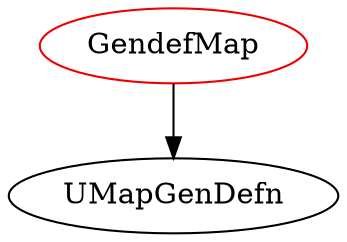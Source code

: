 digraph gendefmap{
GendefMap -> UMapGenDefn;
GendefMap	[shape=oval, color=red2, label="GendefMap"];
}
